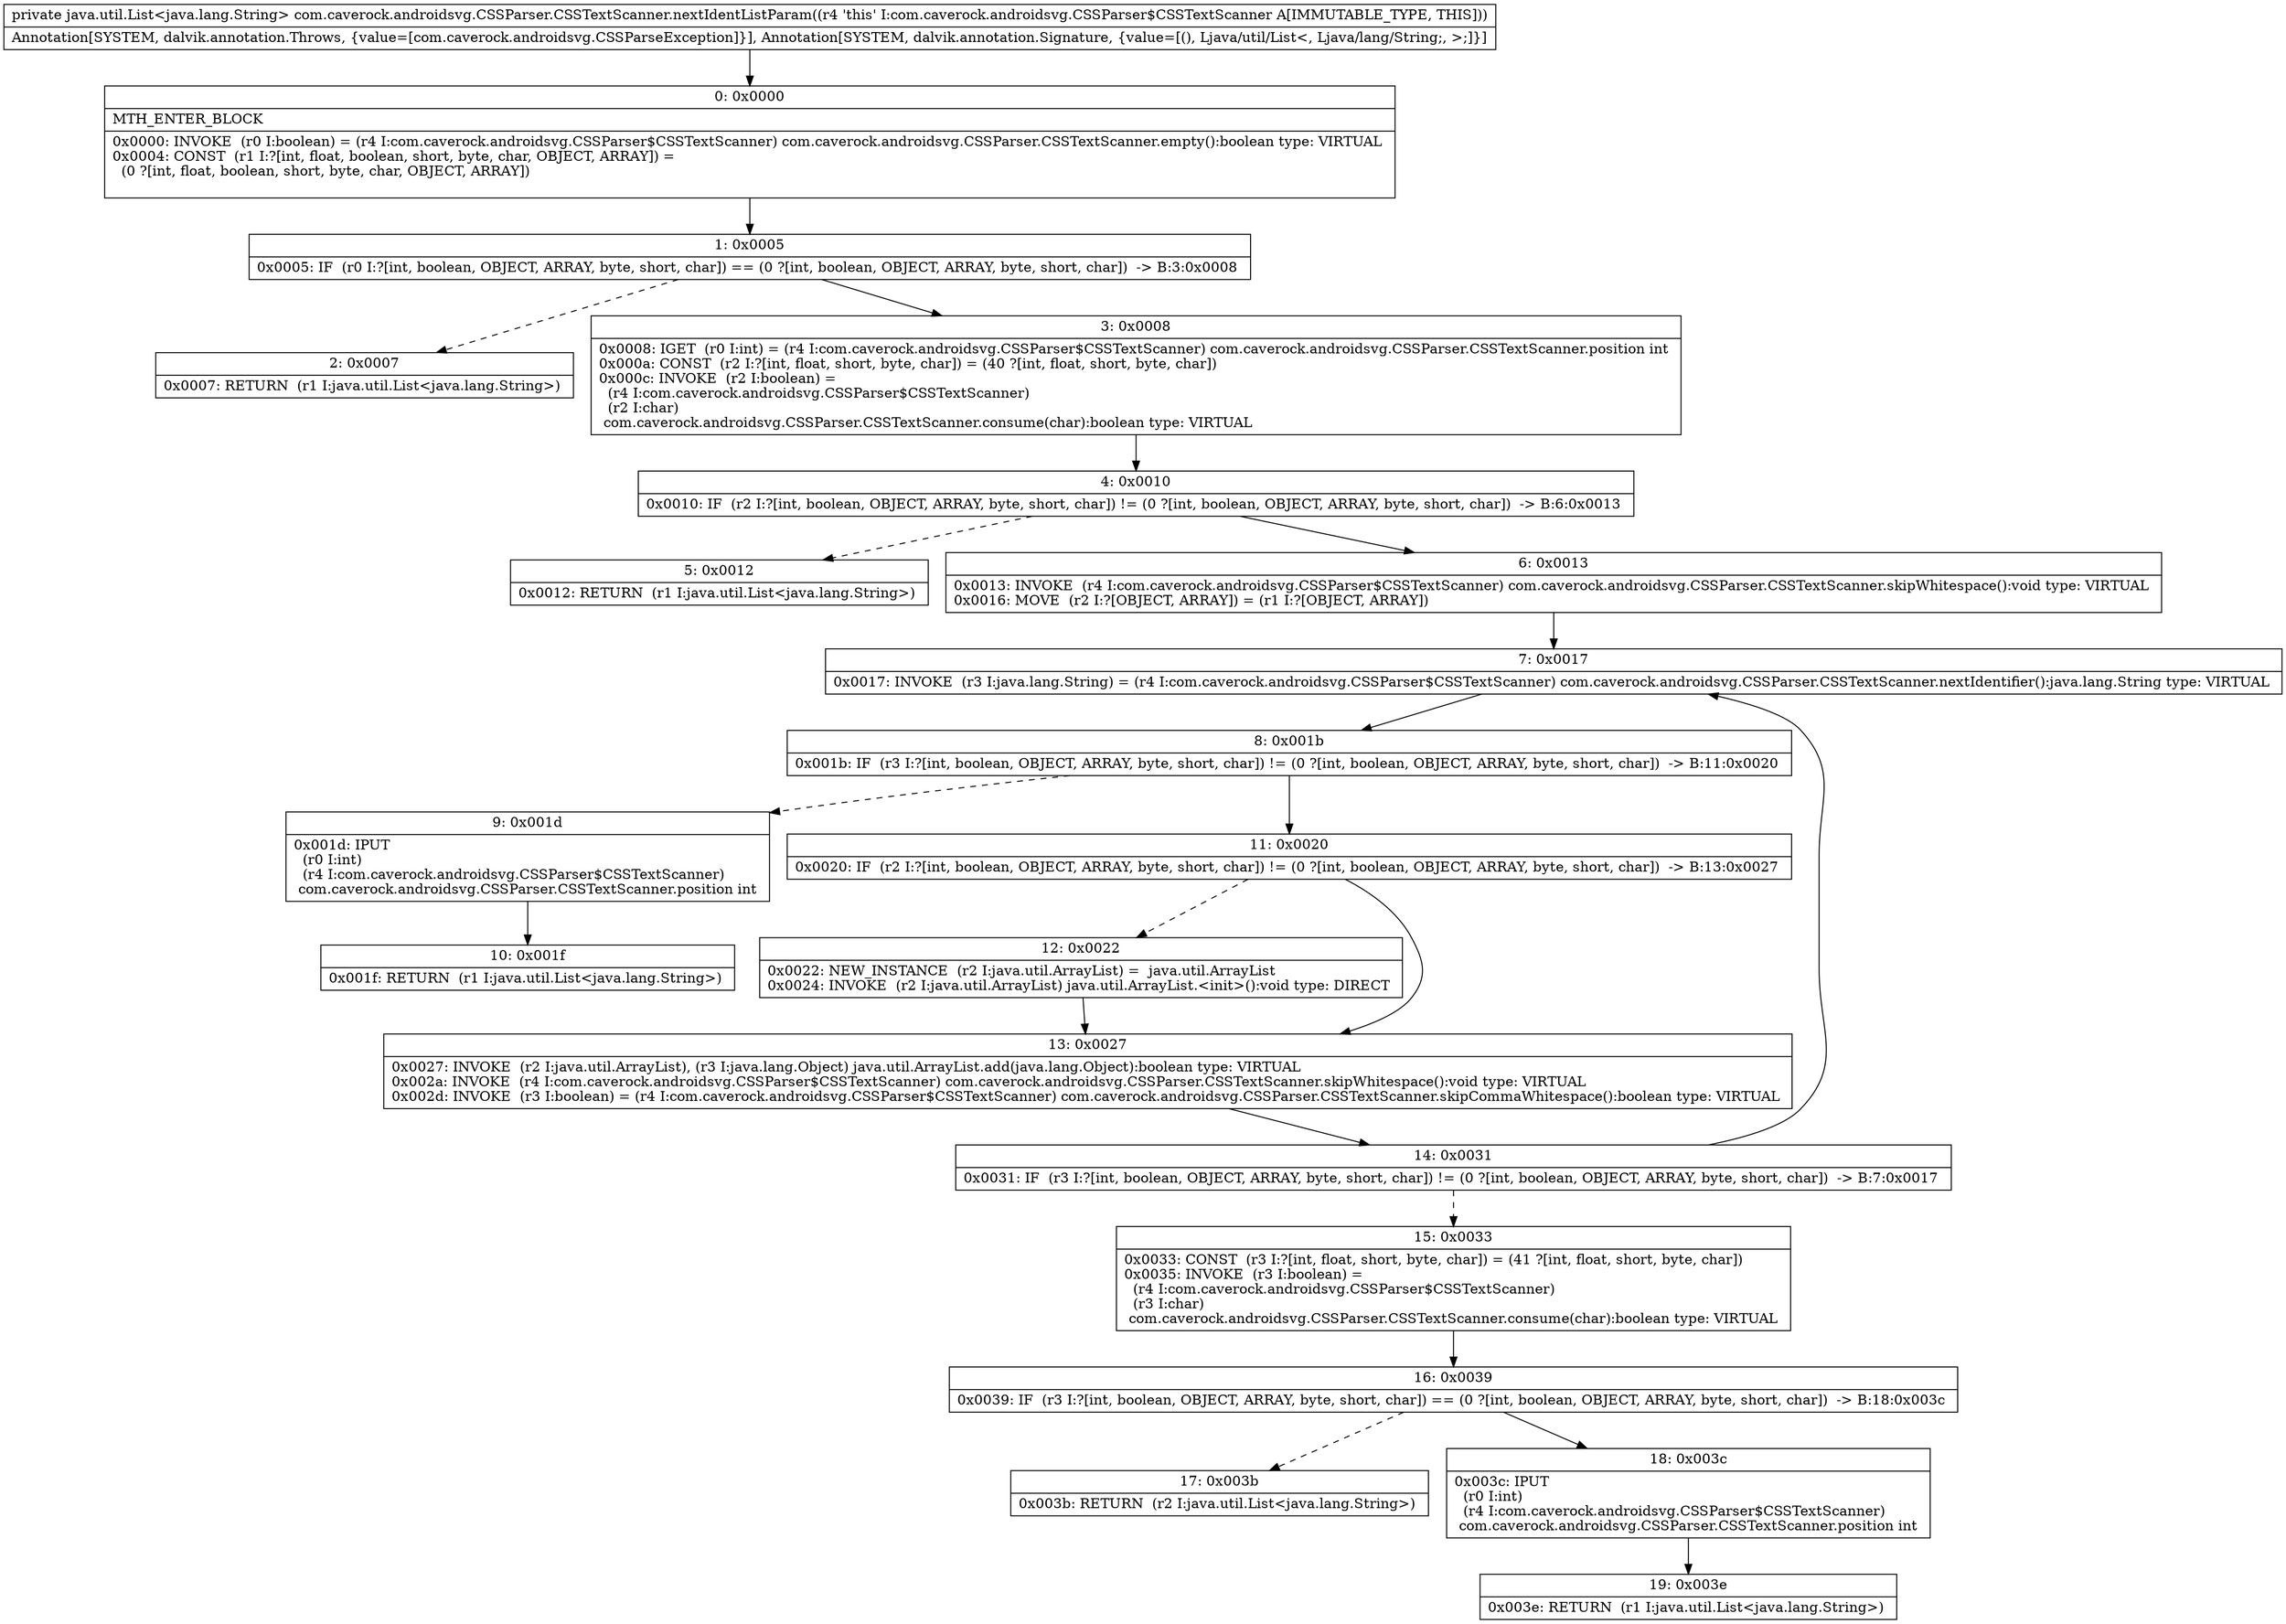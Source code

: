 digraph "CFG forcom.caverock.androidsvg.CSSParser.CSSTextScanner.nextIdentListParam()Ljava\/util\/List;" {
Node_0 [shape=record,label="{0\:\ 0x0000|MTH_ENTER_BLOCK\l|0x0000: INVOKE  (r0 I:boolean) = (r4 I:com.caverock.androidsvg.CSSParser$CSSTextScanner) com.caverock.androidsvg.CSSParser.CSSTextScanner.empty():boolean type: VIRTUAL \l0x0004: CONST  (r1 I:?[int, float, boolean, short, byte, char, OBJECT, ARRAY]) = \l  (0 ?[int, float, boolean, short, byte, char, OBJECT, ARRAY])\l \l}"];
Node_1 [shape=record,label="{1\:\ 0x0005|0x0005: IF  (r0 I:?[int, boolean, OBJECT, ARRAY, byte, short, char]) == (0 ?[int, boolean, OBJECT, ARRAY, byte, short, char])  \-\> B:3:0x0008 \l}"];
Node_2 [shape=record,label="{2\:\ 0x0007|0x0007: RETURN  (r1 I:java.util.List\<java.lang.String\>) \l}"];
Node_3 [shape=record,label="{3\:\ 0x0008|0x0008: IGET  (r0 I:int) = (r4 I:com.caverock.androidsvg.CSSParser$CSSTextScanner) com.caverock.androidsvg.CSSParser.CSSTextScanner.position int \l0x000a: CONST  (r2 I:?[int, float, short, byte, char]) = (40 ?[int, float, short, byte, char]) \l0x000c: INVOKE  (r2 I:boolean) = \l  (r4 I:com.caverock.androidsvg.CSSParser$CSSTextScanner)\l  (r2 I:char)\l com.caverock.androidsvg.CSSParser.CSSTextScanner.consume(char):boolean type: VIRTUAL \l}"];
Node_4 [shape=record,label="{4\:\ 0x0010|0x0010: IF  (r2 I:?[int, boolean, OBJECT, ARRAY, byte, short, char]) != (0 ?[int, boolean, OBJECT, ARRAY, byte, short, char])  \-\> B:6:0x0013 \l}"];
Node_5 [shape=record,label="{5\:\ 0x0012|0x0012: RETURN  (r1 I:java.util.List\<java.lang.String\>) \l}"];
Node_6 [shape=record,label="{6\:\ 0x0013|0x0013: INVOKE  (r4 I:com.caverock.androidsvg.CSSParser$CSSTextScanner) com.caverock.androidsvg.CSSParser.CSSTextScanner.skipWhitespace():void type: VIRTUAL \l0x0016: MOVE  (r2 I:?[OBJECT, ARRAY]) = (r1 I:?[OBJECT, ARRAY]) \l}"];
Node_7 [shape=record,label="{7\:\ 0x0017|0x0017: INVOKE  (r3 I:java.lang.String) = (r4 I:com.caverock.androidsvg.CSSParser$CSSTextScanner) com.caverock.androidsvg.CSSParser.CSSTextScanner.nextIdentifier():java.lang.String type: VIRTUAL \l}"];
Node_8 [shape=record,label="{8\:\ 0x001b|0x001b: IF  (r3 I:?[int, boolean, OBJECT, ARRAY, byte, short, char]) != (0 ?[int, boolean, OBJECT, ARRAY, byte, short, char])  \-\> B:11:0x0020 \l}"];
Node_9 [shape=record,label="{9\:\ 0x001d|0x001d: IPUT  \l  (r0 I:int)\l  (r4 I:com.caverock.androidsvg.CSSParser$CSSTextScanner)\l com.caverock.androidsvg.CSSParser.CSSTextScanner.position int \l}"];
Node_10 [shape=record,label="{10\:\ 0x001f|0x001f: RETURN  (r1 I:java.util.List\<java.lang.String\>) \l}"];
Node_11 [shape=record,label="{11\:\ 0x0020|0x0020: IF  (r2 I:?[int, boolean, OBJECT, ARRAY, byte, short, char]) != (0 ?[int, boolean, OBJECT, ARRAY, byte, short, char])  \-\> B:13:0x0027 \l}"];
Node_12 [shape=record,label="{12\:\ 0x0022|0x0022: NEW_INSTANCE  (r2 I:java.util.ArrayList) =  java.util.ArrayList \l0x0024: INVOKE  (r2 I:java.util.ArrayList) java.util.ArrayList.\<init\>():void type: DIRECT \l}"];
Node_13 [shape=record,label="{13\:\ 0x0027|0x0027: INVOKE  (r2 I:java.util.ArrayList), (r3 I:java.lang.Object) java.util.ArrayList.add(java.lang.Object):boolean type: VIRTUAL \l0x002a: INVOKE  (r4 I:com.caverock.androidsvg.CSSParser$CSSTextScanner) com.caverock.androidsvg.CSSParser.CSSTextScanner.skipWhitespace():void type: VIRTUAL \l0x002d: INVOKE  (r3 I:boolean) = (r4 I:com.caverock.androidsvg.CSSParser$CSSTextScanner) com.caverock.androidsvg.CSSParser.CSSTextScanner.skipCommaWhitespace():boolean type: VIRTUAL \l}"];
Node_14 [shape=record,label="{14\:\ 0x0031|0x0031: IF  (r3 I:?[int, boolean, OBJECT, ARRAY, byte, short, char]) != (0 ?[int, boolean, OBJECT, ARRAY, byte, short, char])  \-\> B:7:0x0017 \l}"];
Node_15 [shape=record,label="{15\:\ 0x0033|0x0033: CONST  (r3 I:?[int, float, short, byte, char]) = (41 ?[int, float, short, byte, char]) \l0x0035: INVOKE  (r3 I:boolean) = \l  (r4 I:com.caverock.androidsvg.CSSParser$CSSTextScanner)\l  (r3 I:char)\l com.caverock.androidsvg.CSSParser.CSSTextScanner.consume(char):boolean type: VIRTUAL \l}"];
Node_16 [shape=record,label="{16\:\ 0x0039|0x0039: IF  (r3 I:?[int, boolean, OBJECT, ARRAY, byte, short, char]) == (0 ?[int, boolean, OBJECT, ARRAY, byte, short, char])  \-\> B:18:0x003c \l}"];
Node_17 [shape=record,label="{17\:\ 0x003b|0x003b: RETURN  (r2 I:java.util.List\<java.lang.String\>) \l}"];
Node_18 [shape=record,label="{18\:\ 0x003c|0x003c: IPUT  \l  (r0 I:int)\l  (r4 I:com.caverock.androidsvg.CSSParser$CSSTextScanner)\l com.caverock.androidsvg.CSSParser.CSSTextScanner.position int \l}"];
Node_19 [shape=record,label="{19\:\ 0x003e|0x003e: RETURN  (r1 I:java.util.List\<java.lang.String\>) \l}"];
MethodNode[shape=record,label="{private java.util.List\<java.lang.String\> com.caverock.androidsvg.CSSParser.CSSTextScanner.nextIdentListParam((r4 'this' I:com.caverock.androidsvg.CSSParser$CSSTextScanner A[IMMUTABLE_TYPE, THIS]))  | Annotation[SYSTEM, dalvik.annotation.Throws, \{value=[com.caverock.androidsvg.CSSParseException]\}], Annotation[SYSTEM, dalvik.annotation.Signature, \{value=[(), Ljava\/util\/List\<, Ljava\/lang\/String;, \>;]\}]\l}"];
MethodNode -> Node_0;
Node_0 -> Node_1;
Node_1 -> Node_2[style=dashed];
Node_1 -> Node_3;
Node_3 -> Node_4;
Node_4 -> Node_5[style=dashed];
Node_4 -> Node_6;
Node_6 -> Node_7;
Node_7 -> Node_8;
Node_8 -> Node_9[style=dashed];
Node_8 -> Node_11;
Node_9 -> Node_10;
Node_11 -> Node_12[style=dashed];
Node_11 -> Node_13;
Node_12 -> Node_13;
Node_13 -> Node_14;
Node_14 -> Node_7;
Node_14 -> Node_15[style=dashed];
Node_15 -> Node_16;
Node_16 -> Node_17[style=dashed];
Node_16 -> Node_18;
Node_18 -> Node_19;
}

